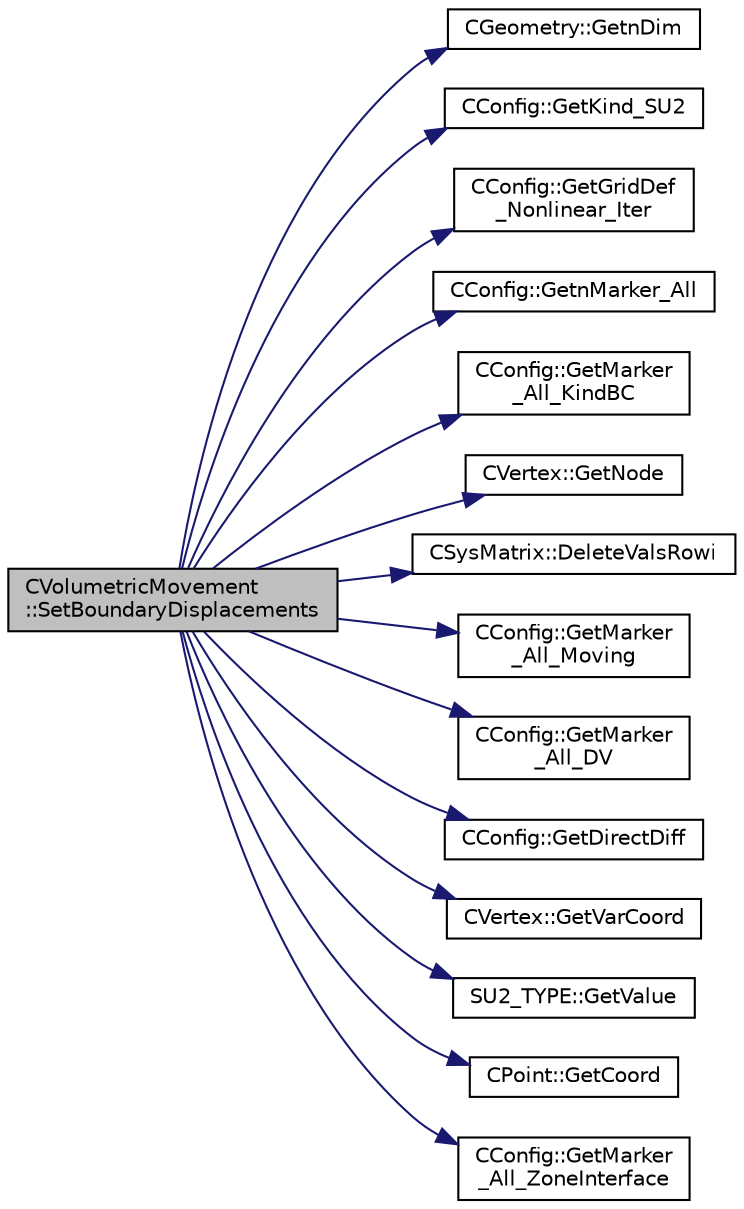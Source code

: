 digraph "CVolumetricMovement::SetBoundaryDisplacements"
{
  edge [fontname="Helvetica",fontsize="10",labelfontname="Helvetica",labelfontsize="10"];
  node [fontname="Helvetica",fontsize="10",shape=record];
  rankdir="LR";
  Node667 [label="CVolumetricMovement\l::SetBoundaryDisplacements",height=0.2,width=0.4,color="black", fillcolor="grey75", style="filled", fontcolor="black"];
  Node667 -> Node668 [color="midnightblue",fontsize="10",style="solid",fontname="Helvetica"];
  Node668 [label="CGeometry::GetnDim",height=0.2,width=0.4,color="black", fillcolor="white", style="filled",URL="$class_c_geometry.html#a2af01006c0c4f74ba089582f1a3587fe",tooltip="Get number of coordinates. "];
  Node667 -> Node669 [color="midnightblue",fontsize="10",style="solid",fontname="Helvetica"];
  Node669 [label="CConfig::GetKind_SU2",height=0.2,width=0.4,color="black", fillcolor="white", style="filled",URL="$class_c_config.html#a47df59fbfd882e2fa8fc71691292659b",tooltip="Get the kind of SU2 software component. "];
  Node667 -> Node670 [color="midnightblue",fontsize="10",style="solid",fontname="Helvetica"];
  Node670 [label="CConfig::GetGridDef\l_Nonlinear_Iter",height=0.2,width=0.4,color="black", fillcolor="white", style="filled",URL="$class_c_config.html#ad239b07a30800d535a97219e59a5b410",tooltip="Get the number of nonlinear increments for mesh deformation. "];
  Node667 -> Node671 [color="midnightblue",fontsize="10",style="solid",fontname="Helvetica"];
  Node671 [label="CConfig::GetnMarker_All",height=0.2,width=0.4,color="black", fillcolor="white", style="filled",URL="$class_c_config.html#a300c4884edfc0c2acf395036439004f4",tooltip="Get the total number of boundary markers including send/receive domains. "];
  Node667 -> Node672 [color="midnightblue",fontsize="10",style="solid",fontname="Helvetica"];
  Node672 [label="CConfig::GetMarker\l_All_KindBC",height=0.2,width=0.4,color="black", fillcolor="white", style="filled",URL="$class_c_config.html#a57d43acc1457d2d27095ce006218862e",tooltip="Get the kind of boundary for each marker. "];
  Node667 -> Node673 [color="midnightblue",fontsize="10",style="solid",fontname="Helvetica"];
  Node673 [label="CVertex::GetNode",height=0.2,width=0.4,color="black", fillcolor="white", style="filled",URL="$class_c_vertex.html#a95c513bf927464157ed96b6c79779a1f",tooltip="Get the node of the vertex. "];
  Node667 -> Node674 [color="midnightblue",fontsize="10",style="solid",fontname="Helvetica"];
  Node674 [label="CSysMatrix::DeleteValsRowi",height=0.2,width=0.4,color="black", fillcolor="white", style="filled",URL="$class_c_sys_matrix.html#a9473b0224c9b9a2749571db0bbd22a70",tooltip="Deletes the values of the row i of the sparse matrix. "];
  Node667 -> Node675 [color="midnightblue",fontsize="10",style="solid",fontname="Helvetica"];
  Node675 [label="CConfig::GetMarker\l_All_Moving",height=0.2,width=0.4,color="black", fillcolor="white", style="filled",URL="$class_c_config.html#af9ca2570009f45c1504444027f70a1ad",tooltip="Get the motion information for a marker val_marker. "];
  Node667 -> Node676 [color="midnightblue",fontsize="10",style="solid",fontname="Helvetica"];
  Node676 [label="CConfig::GetMarker\l_All_DV",height=0.2,width=0.4,color="black", fillcolor="white", style="filled",URL="$class_c_config.html#a39608d00420cf8dd5357045aafdf2d23",tooltip="Get the DV information for a marker val_marker. "];
  Node667 -> Node677 [color="midnightblue",fontsize="10",style="solid",fontname="Helvetica"];
  Node677 [label="CConfig::GetDirectDiff",height=0.2,width=0.4,color="black", fillcolor="white", style="filled",URL="$class_c_config.html#a16fdb3ee7c760f2f129778f6162a1fe4",tooltip="Get the direct differentation method. "];
  Node667 -> Node678 [color="midnightblue",fontsize="10",style="solid",fontname="Helvetica"];
  Node678 [label="CVertex::GetVarCoord",height=0.2,width=0.4,color="black", fillcolor="white", style="filled",URL="$class_c_vertex.html#a060e712c827ad967dc5074539ca84d39",tooltip="Get the value of the coordinate variation due to a surface modification. "];
  Node667 -> Node679 [color="midnightblue",fontsize="10",style="solid",fontname="Helvetica"];
  Node679 [label="SU2_TYPE::GetValue",height=0.2,width=0.4,color="black", fillcolor="white", style="filled",URL="$namespace_s_u2___t_y_p_e.html#a0ed43473f5a450ce028d088427bf10cb",tooltip="Get the (primitive) value of the datatype (needs to be implemented for each new type). "];
  Node667 -> Node680 [color="midnightblue",fontsize="10",style="solid",fontname="Helvetica"];
  Node680 [label="CPoint::GetCoord",height=0.2,width=0.4,color="black", fillcolor="white", style="filled",URL="$class_c_point.html#a95fe081d22e96e190cb3edcbf0d6525f",tooltip="Get the coordinates dor the control volume. "];
  Node667 -> Node681 [color="midnightblue",fontsize="10",style="solid",fontname="Helvetica"];
  Node681 [label="CConfig::GetMarker\l_All_ZoneInterface",height=0.2,width=0.4,color="black", fillcolor="white", style="filled",URL="$class_c_config.html#ad7e1b2f0ee9749cc62c5394ae761ae0e",tooltip="Get the FSI interface information for a marker val_marker. "];
}
